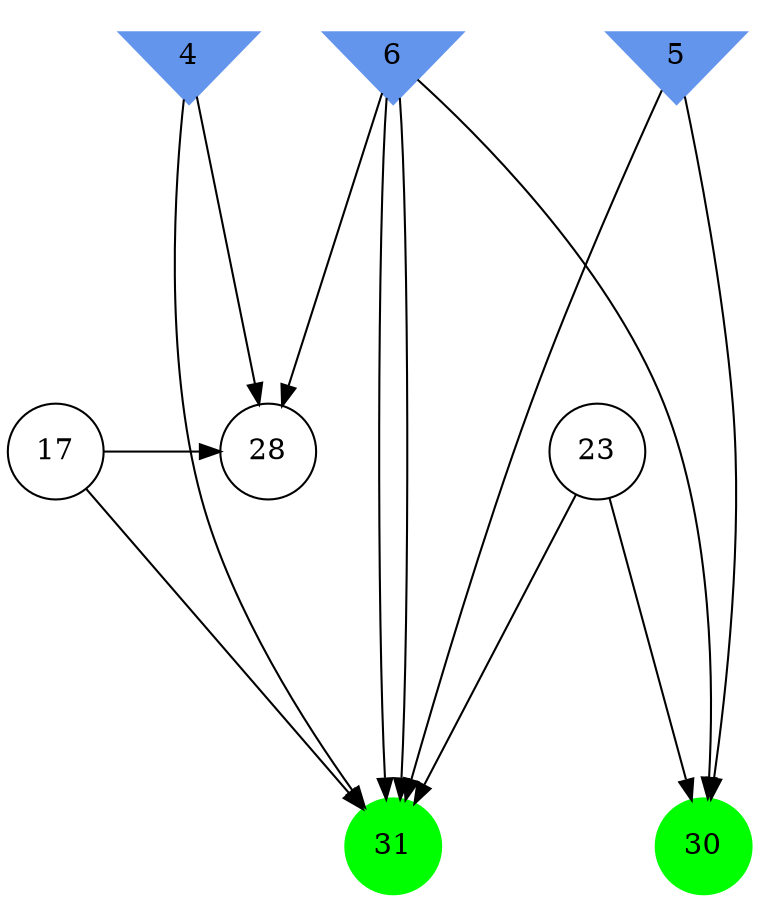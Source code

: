 digraph brain {
	ranksep=2.0;
	4 [shape=invtriangle,style=filled,color=cornflowerblue];
	5 [shape=invtriangle,style=filled,color=cornflowerblue];
	6 [shape=invtriangle,style=filled,color=cornflowerblue];
	17 [shape=circle,color=black];
	23 [shape=circle,color=black];
	28 [shape=circle,color=black];
	30 [shape=circle,style=filled,color=green];
	31 [shape=circle,style=filled,color=green];
	6	->	31;
	6	->	30;
	23	->	31;
	23	->	30;
	5	->	31;
	5	->	30;
	6	->	31;
	6	->	28;
	17	->	31;
	17	->	28;
	4	->	31;
	4	->	28;
	{ rank=same; 4; 5; 6; }
	{ rank=same; 17; 23; 28; }
	{ rank=same; 30; 31; }
}
